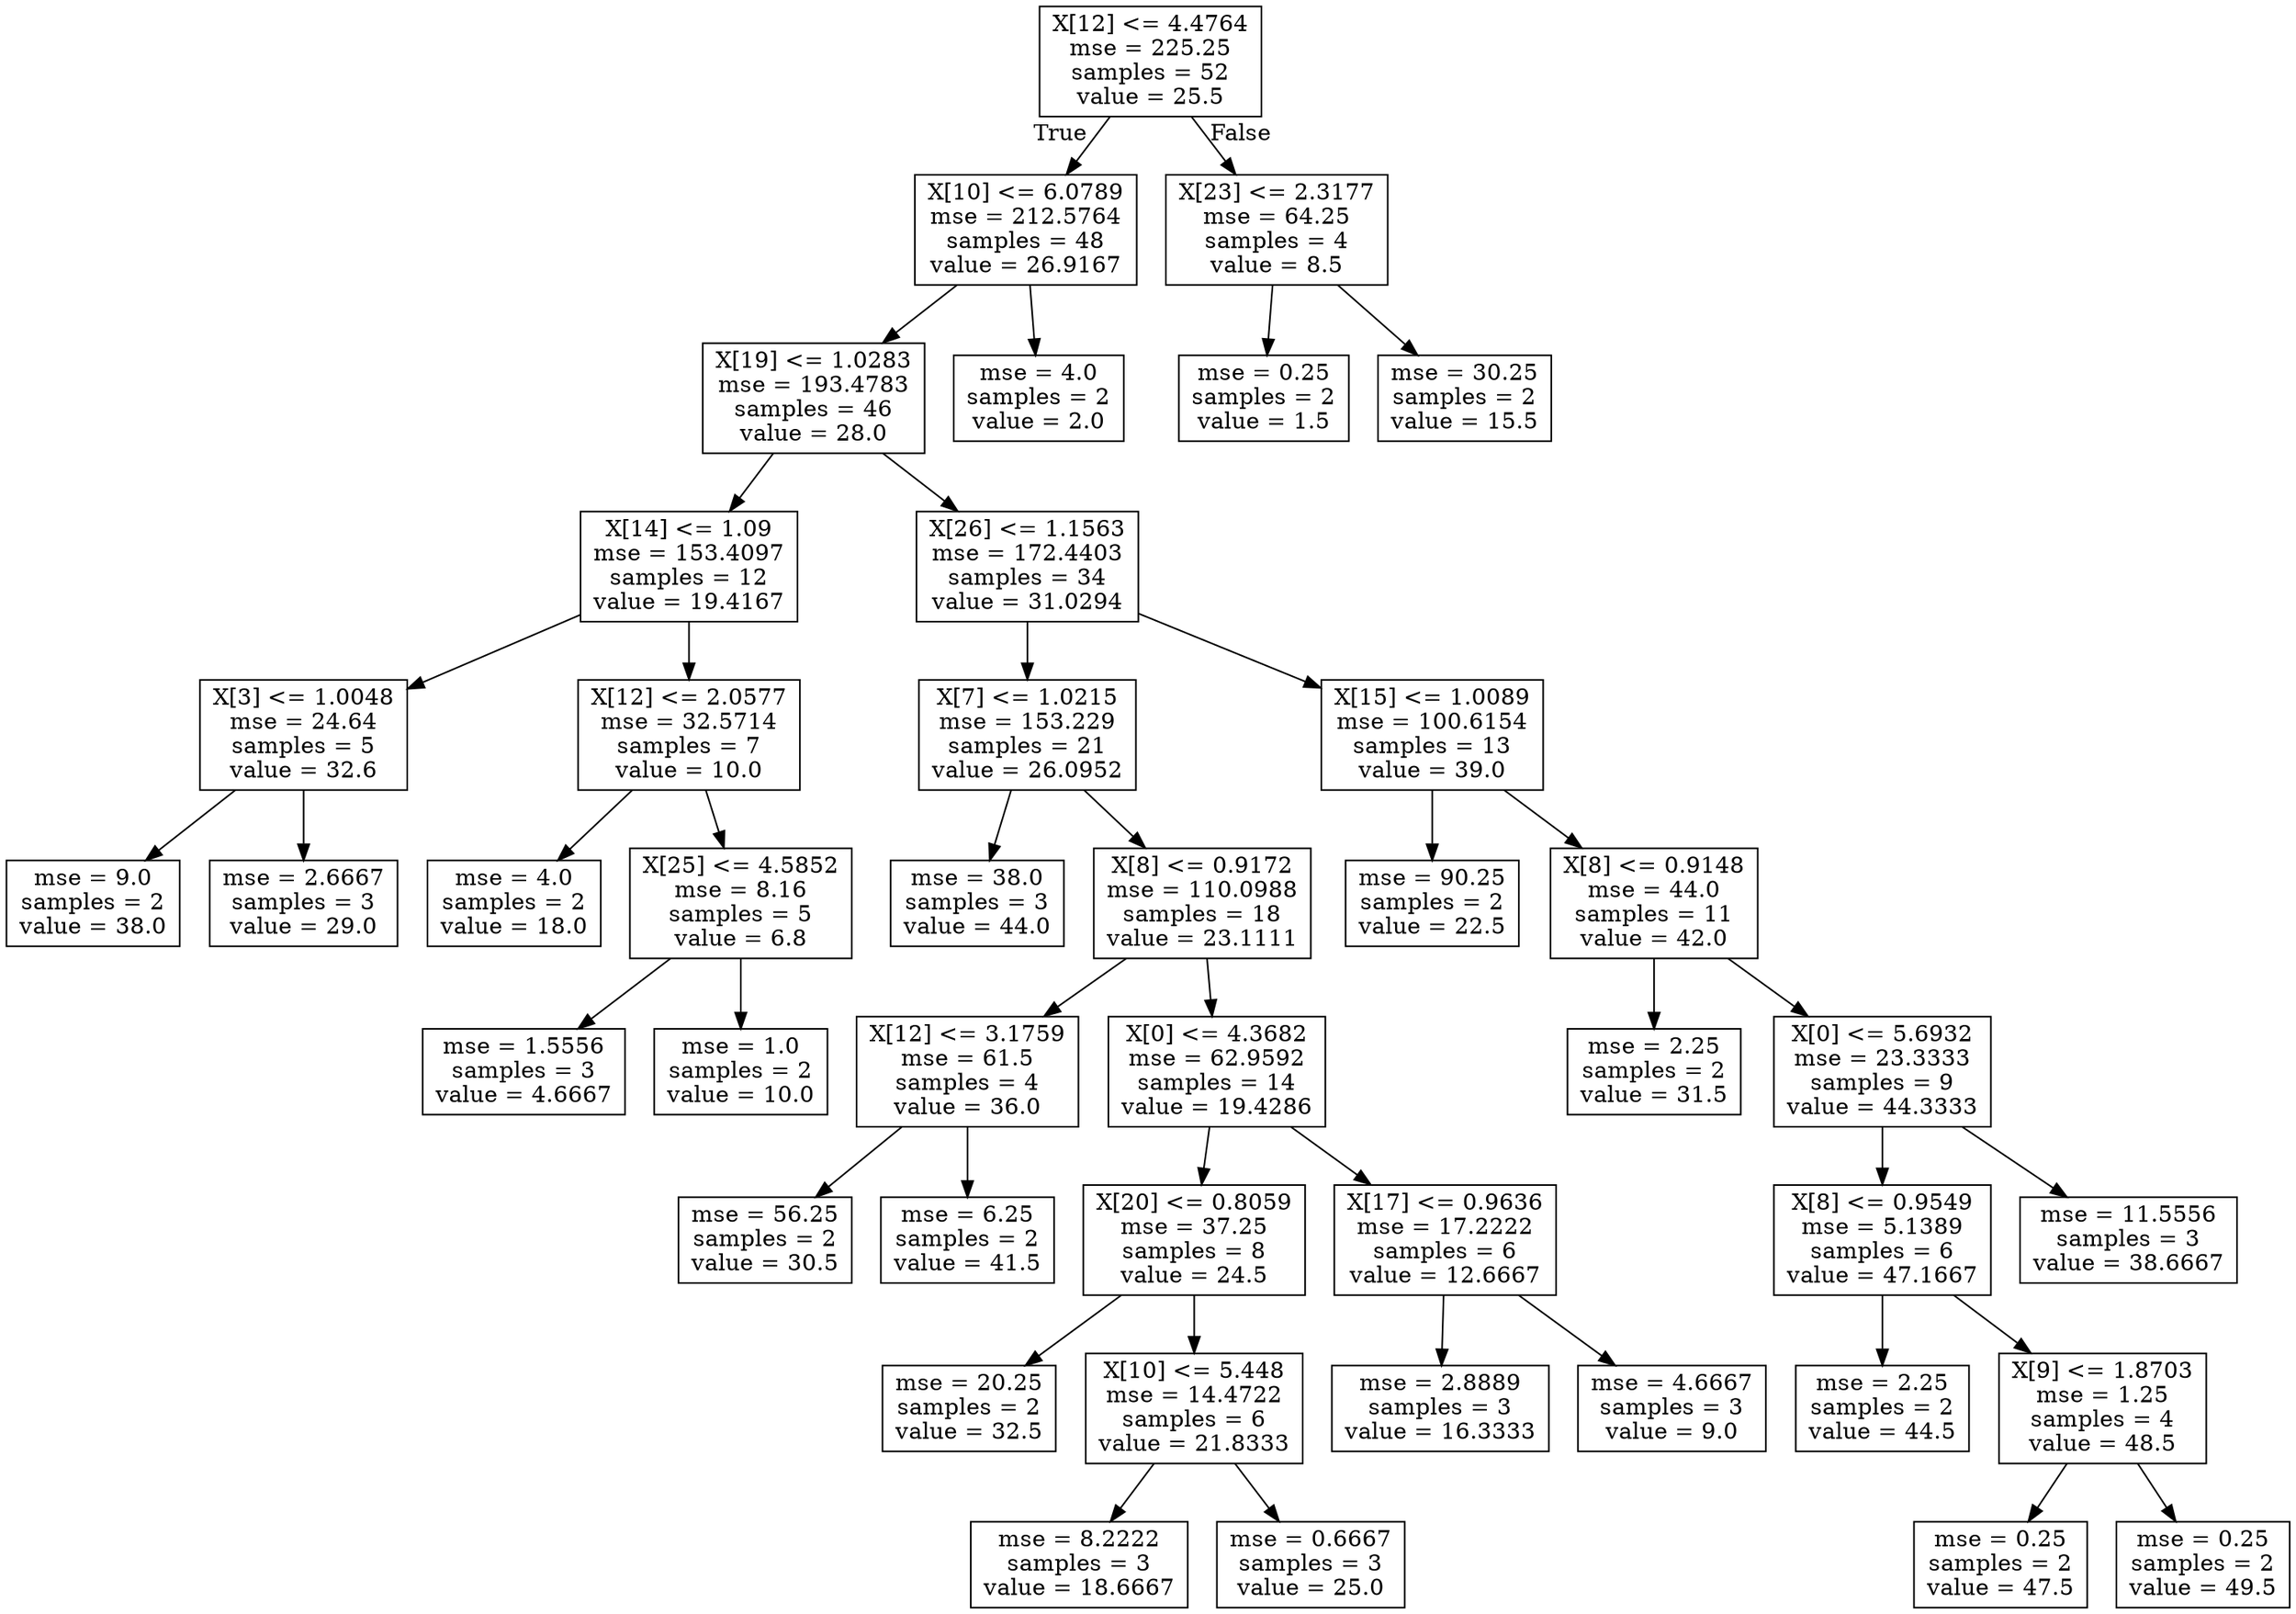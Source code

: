 digraph Tree {
node [shape=box] ;
0 [label="X[12] <= 4.4764\nmse = 225.25\nsamples = 52\nvalue = 25.5"] ;
1 [label="X[10] <= 6.0789\nmse = 212.5764\nsamples = 48\nvalue = 26.9167"] ;
0 -> 1 [labeldistance=2.5, labelangle=45, headlabel="True"] ;
2 [label="X[19] <= 1.0283\nmse = 193.4783\nsamples = 46\nvalue = 28.0"] ;
1 -> 2 ;
3 [label="X[14] <= 1.09\nmse = 153.4097\nsamples = 12\nvalue = 19.4167"] ;
2 -> 3 ;
4 [label="X[3] <= 1.0048\nmse = 24.64\nsamples = 5\nvalue = 32.6"] ;
3 -> 4 ;
5 [label="mse = 9.0\nsamples = 2\nvalue = 38.0"] ;
4 -> 5 ;
6 [label="mse = 2.6667\nsamples = 3\nvalue = 29.0"] ;
4 -> 6 ;
7 [label="X[12] <= 2.0577\nmse = 32.5714\nsamples = 7\nvalue = 10.0"] ;
3 -> 7 ;
8 [label="mse = 4.0\nsamples = 2\nvalue = 18.0"] ;
7 -> 8 ;
9 [label="X[25] <= 4.5852\nmse = 8.16\nsamples = 5\nvalue = 6.8"] ;
7 -> 9 ;
10 [label="mse = 1.5556\nsamples = 3\nvalue = 4.6667"] ;
9 -> 10 ;
11 [label="mse = 1.0\nsamples = 2\nvalue = 10.0"] ;
9 -> 11 ;
12 [label="X[26] <= 1.1563\nmse = 172.4403\nsamples = 34\nvalue = 31.0294"] ;
2 -> 12 ;
13 [label="X[7] <= 1.0215\nmse = 153.229\nsamples = 21\nvalue = 26.0952"] ;
12 -> 13 ;
14 [label="mse = 38.0\nsamples = 3\nvalue = 44.0"] ;
13 -> 14 ;
15 [label="X[8] <= 0.9172\nmse = 110.0988\nsamples = 18\nvalue = 23.1111"] ;
13 -> 15 ;
16 [label="X[12] <= 3.1759\nmse = 61.5\nsamples = 4\nvalue = 36.0"] ;
15 -> 16 ;
17 [label="mse = 56.25\nsamples = 2\nvalue = 30.5"] ;
16 -> 17 ;
18 [label="mse = 6.25\nsamples = 2\nvalue = 41.5"] ;
16 -> 18 ;
19 [label="X[0] <= 4.3682\nmse = 62.9592\nsamples = 14\nvalue = 19.4286"] ;
15 -> 19 ;
20 [label="X[20] <= 0.8059\nmse = 37.25\nsamples = 8\nvalue = 24.5"] ;
19 -> 20 ;
21 [label="mse = 20.25\nsamples = 2\nvalue = 32.5"] ;
20 -> 21 ;
22 [label="X[10] <= 5.448\nmse = 14.4722\nsamples = 6\nvalue = 21.8333"] ;
20 -> 22 ;
23 [label="mse = 8.2222\nsamples = 3\nvalue = 18.6667"] ;
22 -> 23 ;
24 [label="mse = 0.6667\nsamples = 3\nvalue = 25.0"] ;
22 -> 24 ;
25 [label="X[17] <= 0.9636\nmse = 17.2222\nsamples = 6\nvalue = 12.6667"] ;
19 -> 25 ;
26 [label="mse = 2.8889\nsamples = 3\nvalue = 16.3333"] ;
25 -> 26 ;
27 [label="mse = 4.6667\nsamples = 3\nvalue = 9.0"] ;
25 -> 27 ;
28 [label="X[15] <= 1.0089\nmse = 100.6154\nsamples = 13\nvalue = 39.0"] ;
12 -> 28 ;
29 [label="mse = 90.25\nsamples = 2\nvalue = 22.5"] ;
28 -> 29 ;
30 [label="X[8] <= 0.9148\nmse = 44.0\nsamples = 11\nvalue = 42.0"] ;
28 -> 30 ;
31 [label="mse = 2.25\nsamples = 2\nvalue = 31.5"] ;
30 -> 31 ;
32 [label="X[0] <= 5.6932\nmse = 23.3333\nsamples = 9\nvalue = 44.3333"] ;
30 -> 32 ;
33 [label="X[8] <= 0.9549\nmse = 5.1389\nsamples = 6\nvalue = 47.1667"] ;
32 -> 33 ;
34 [label="mse = 2.25\nsamples = 2\nvalue = 44.5"] ;
33 -> 34 ;
35 [label="X[9] <= 1.8703\nmse = 1.25\nsamples = 4\nvalue = 48.5"] ;
33 -> 35 ;
36 [label="mse = 0.25\nsamples = 2\nvalue = 47.5"] ;
35 -> 36 ;
37 [label="mse = 0.25\nsamples = 2\nvalue = 49.5"] ;
35 -> 37 ;
38 [label="mse = 11.5556\nsamples = 3\nvalue = 38.6667"] ;
32 -> 38 ;
39 [label="mse = 4.0\nsamples = 2\nvalue = 2.0"] ;
1 -> 39 ;
40 [label="X[23] <= 2.3177\nmse = 64.25\nsamples = 4\nvalue = 8.5"] ;
0 -> 40 [labeldistance=2.5, labelangle=-45, headlabel="False"] ;
41 [label="mse = 0.25\nsamples = 2\nvalue = 1.5"] ;
40 -> 41 ;
42 [label="mse = 30.25\nsamples = 2\nvalue = 15.5"] ;
40 -> 42 ;
}
